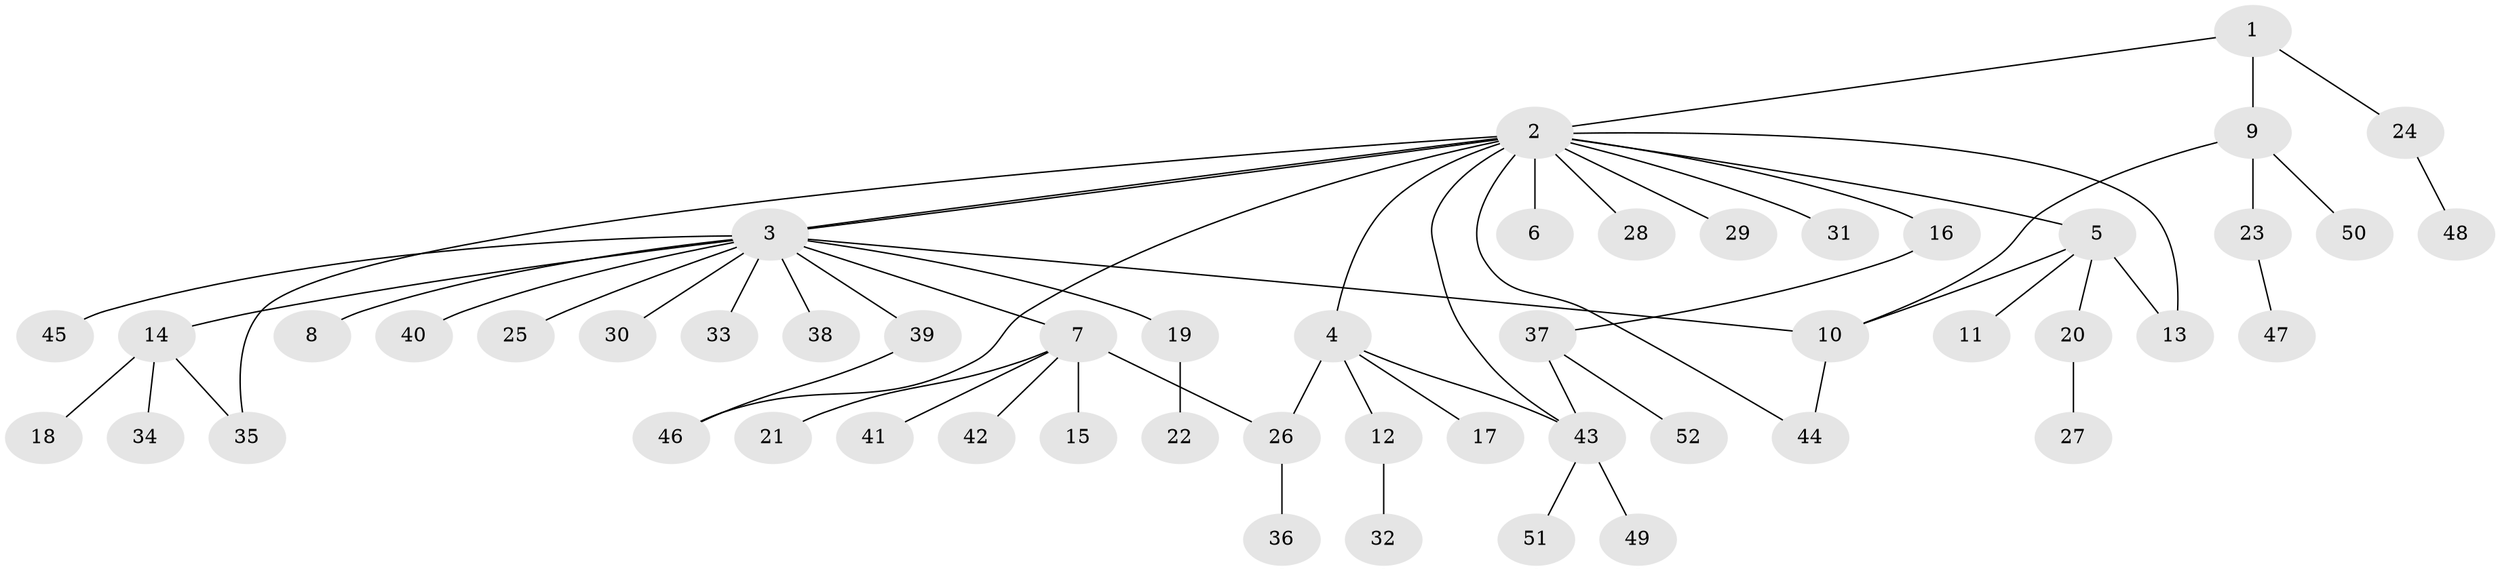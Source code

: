 // coarse degree distribution, {3: 0.08108108108108109, 13: 0.05405405405405406, 7: 0.02702702702702703, 1: 0.6216216216216216, 5: 0.02702702702702703, 4: 0.05405405405405406, 2: 0.13513513513513514}
// Generated by graph-tools (version 1.1) at 2025/41/03/06/25 10:41:49]
// undirected, 52 vertices, 61 edges
graph export_dot {
graph [start="1"]
  node [color=gray90,style=filled];
  1;
  2;
  3;
  4;
  5;
  6;
  7;
  8;
  9;
  10;
  11;
  12;
  13;
  14;
  15;
  16;
  17;
  18;
  19;
  20;
  21;
  22;
  23;
  24;
  25;
  26;
  27;
  28;
  29;
  30;
  31;
  32;
  33;
  34;
  35;
  36;
  37;
  38;
  39;
  40;
  41;
  42;
  43;
  44;
  45;
  46;
  47;
  48;
  49;
  50;
  51;
  52;
  1 -- 2;
  1 -- 9;
  1 -- 24;
  2 -- 3;
  2 -- 3;
  2 -- 4;
  2 -- 5;
  2 -- 6;
  2 -- 13;
  2 -- 16;
  2 -- 28;
  2 -- 29;
  2 -- 31;
  2 -- 35;
  2 -- 43;
  2 -- 44;
  2 -- 46;
  3 -- 7;
  3 -- 8;
  3 -- 10;
  3 -- 14;
  3 -- 19;
  3 -- 25;
  3 -- 30;
  3 -- 33;
  3 -- 38;
  3 -- 39;
  3 -- 40;
  3 -- 45;
  4 -- 12;
  4 -- 17;
  4 -- 26;
  4 -- 43;
  5 -- 10;
  5 -- 11;
  5 -- 13;
  5 -- 20;
  7 -- 15;
  7 -- 21;
  7 -- 26;
  7 -- 41;
  7 -- 42;
  9 -- 10;
  9 -- 23;
  9 -- 50;
  10 -- 44;
  12 -- 32;
  14 -- 18;
  14 -- 34;
  14 -- 35;
  16 -- 37;
  19 -- 22;
  20 -- 27;
  23 -- 47;
  24 -- 48;
  26 -- 36;
  37 -- 43;
  37 -- 52;
  39 -- 46;
  43 -- 49;
  43 -- 51;
}
